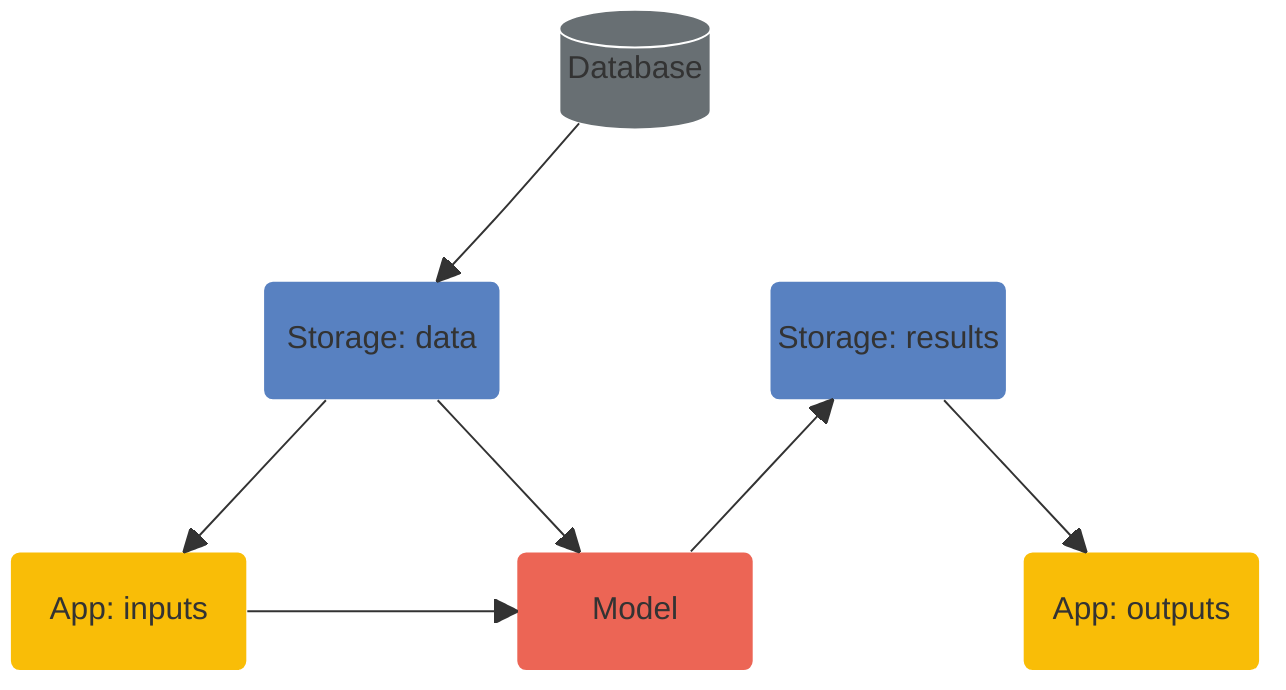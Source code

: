 block-beta

columns 5

space space db[("Database")]:1 space space

space:5

space d("Storage: data"):1 space r("Storage: results"):1 space

space:5

i("App: inputs"):1
space
m("Model"):1
space
o("App: outputs"):1

db --> d
d --> i
m --> r
d --> m
r --> o
i --> m

style db fill:#686f73,stroke:#fff,color:#fff
style d fill:#5881c1,stroke:#fff,color:#fff
style r fill:#5881c1,stroke:#fff,color:#fff
style i fill:#f9bd07,stroke:#fff,color:#000
style m fill:#ec6555,stroke:#fff,color:#fff
style o fill:#f9bd07,stroke:#fff,color:#000